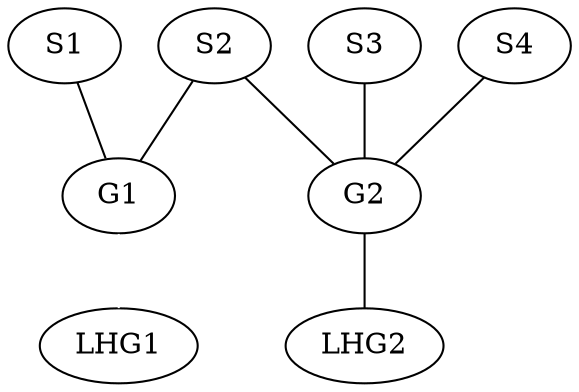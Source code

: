 graph G {
  S1 -- G1
  S2 -- G1
  S3 -- G2
  S4 -- G2
  S2 -- G2
  G1 -- LHG1 [color=white] // For consistency with 5
  G2 -- LHG2
}
